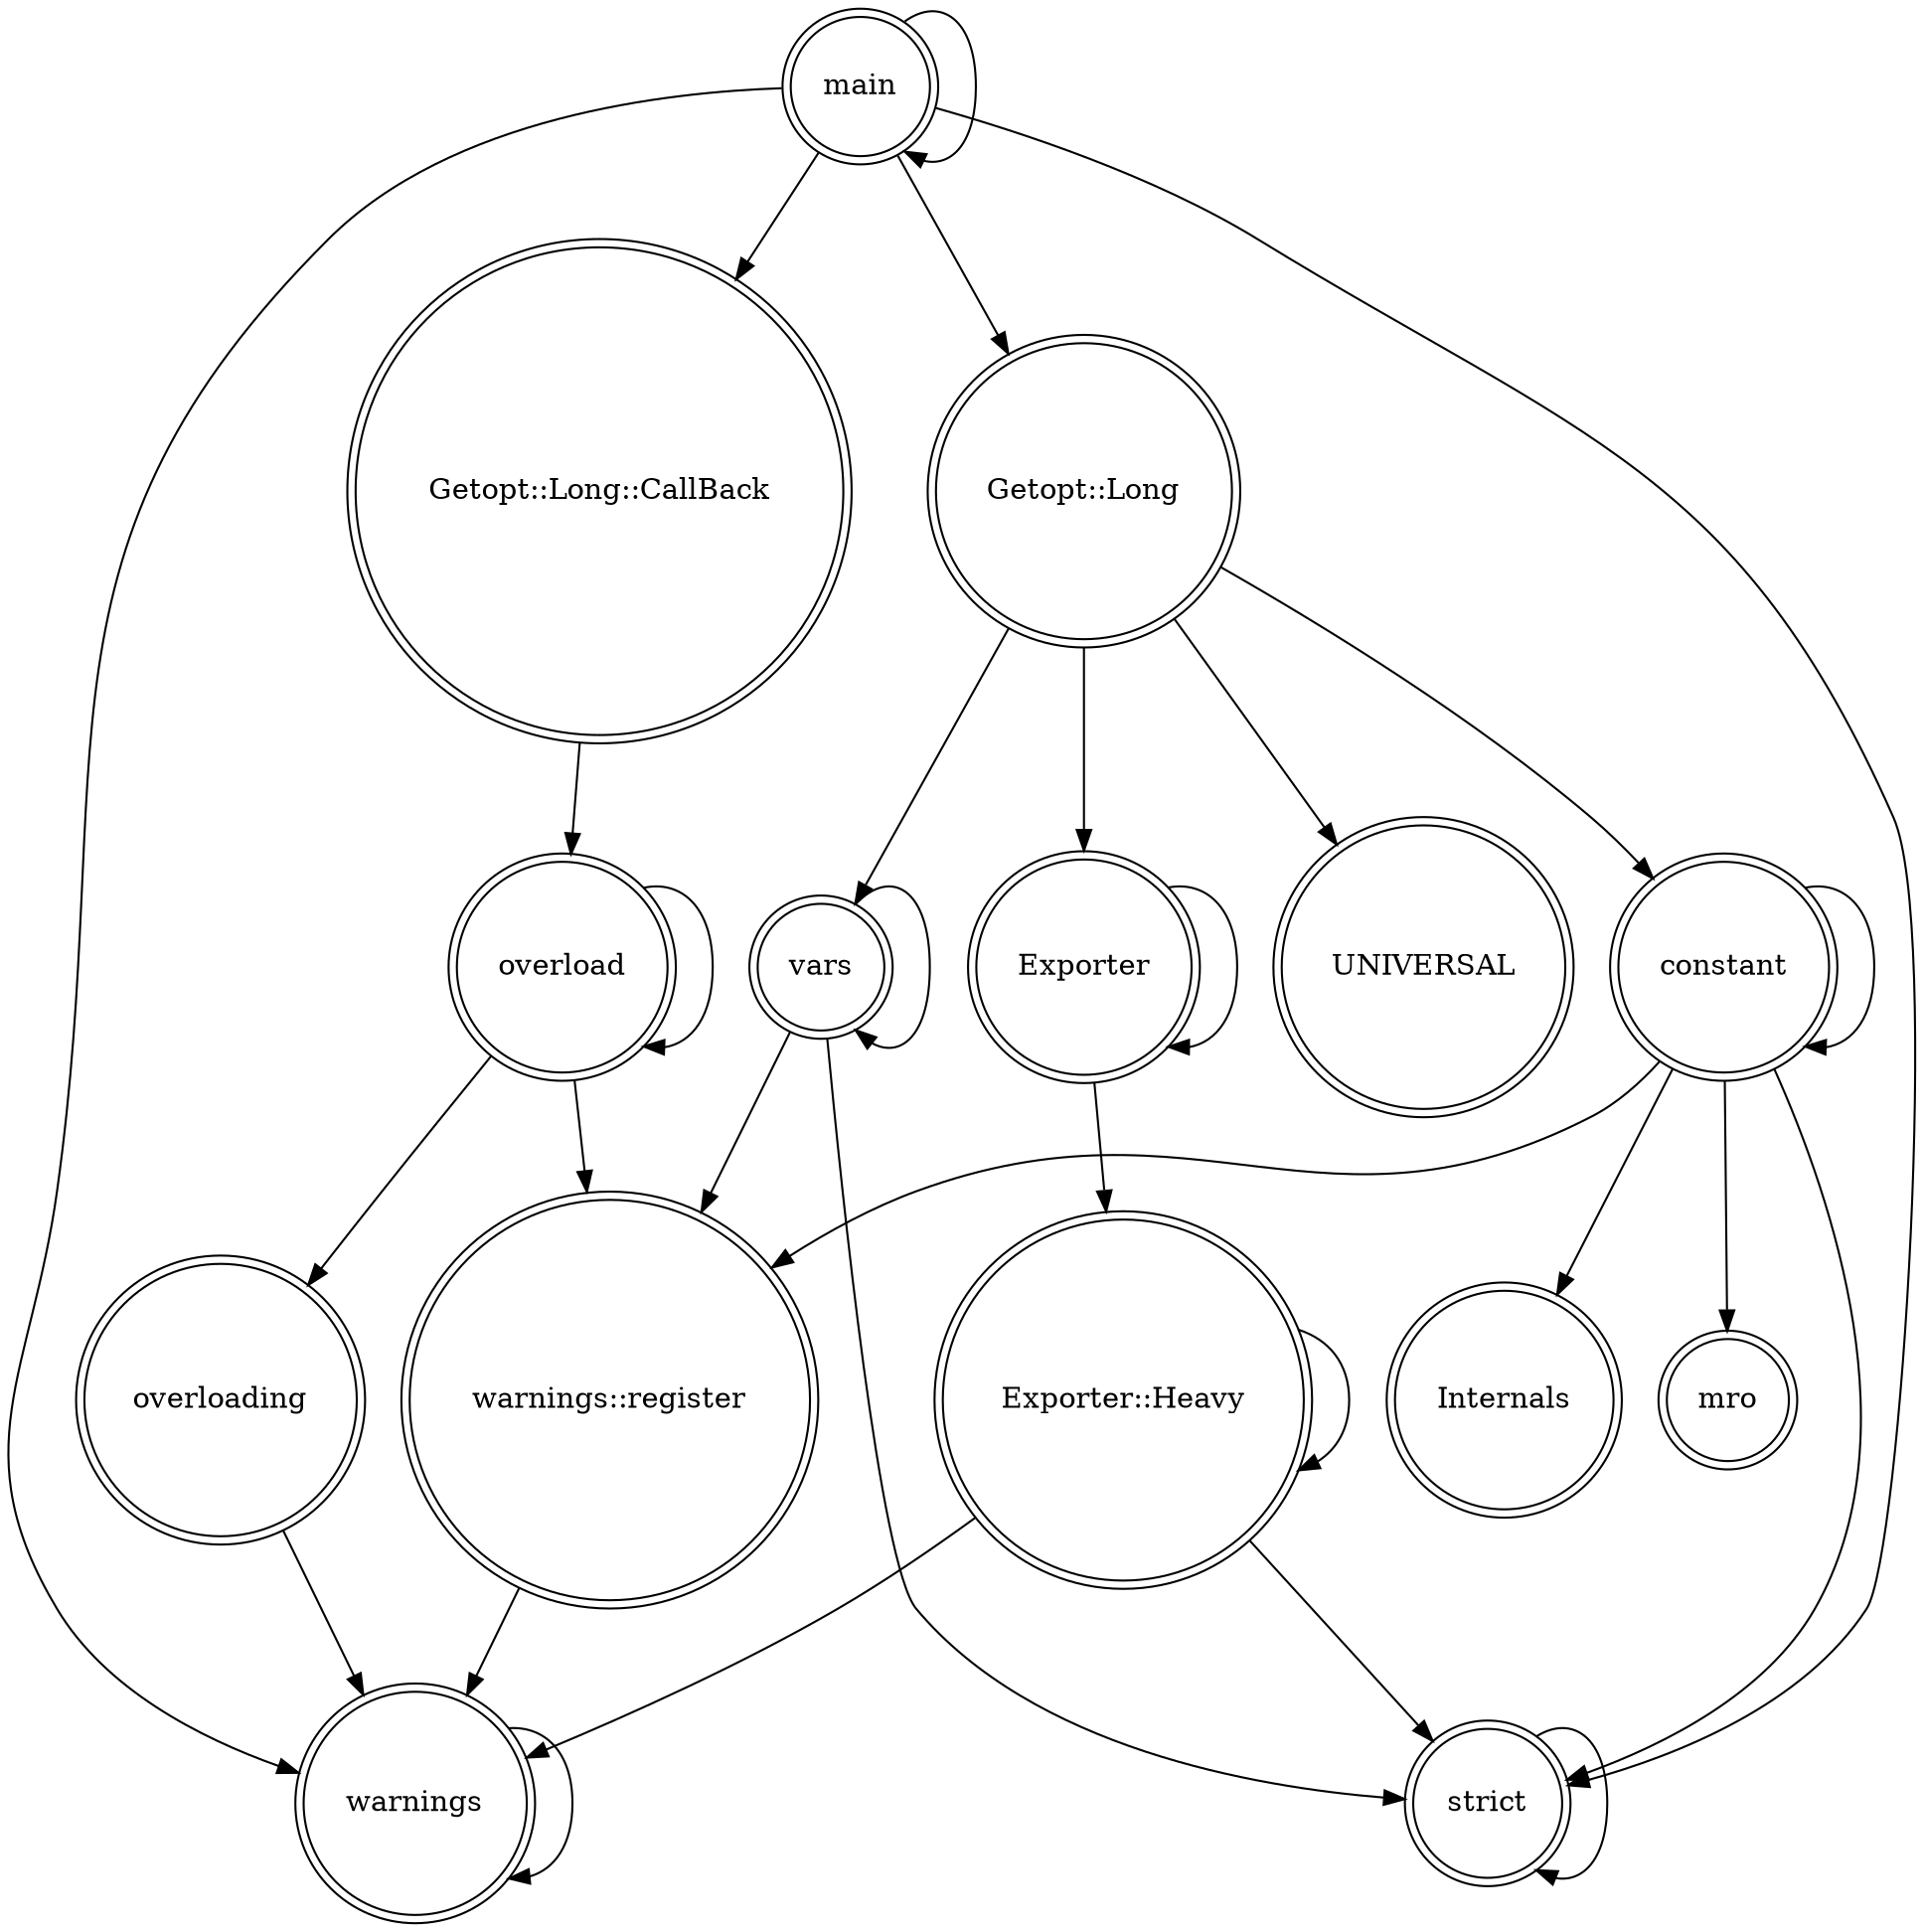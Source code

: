 digraph {
graph [overlap=false]
node [shape=doublecircle];
"main" -> "Getopt::Long::CallBack";
"vars" -> "vars";
"overload" -> "overloading";
"vars" -> "warnings::register";
"Getopt::Long::CallBack" -> "overload";
"warnings::register" -> "warnings";
"Getopt::Long" -> "Exporter";
"constant" -> "constant";
"Exporter::Heavy" -> "strict";
"Getopt::Long" -> "constant";
"Exporter" -> "Exporter::Heavy";
"Getopt::Long" -> "vars";
"main" -> "warnings";
"main" -> "Getopt::Long";
"constant" -> "warnings::register";
"Exporter" -> "Exporter";
"constant" -> "mro";
"Exporter::Heavy" -> "Exporter::Heavy";
"overload" -> "overload";
"overloading" -> "warnings";
"Exporter::Heavy" -> "warnings";
"overload" -> "warnings::register";
"main" -> "main";
"strict" -> "strict";
"constant" -> "strict";
"constant" -> "Internals";
"main" -> "strict";
"warnings" -> "warnings";
"vars" -> "strict";
"Getopt::Long" -> "UNIVERSAL";
}
